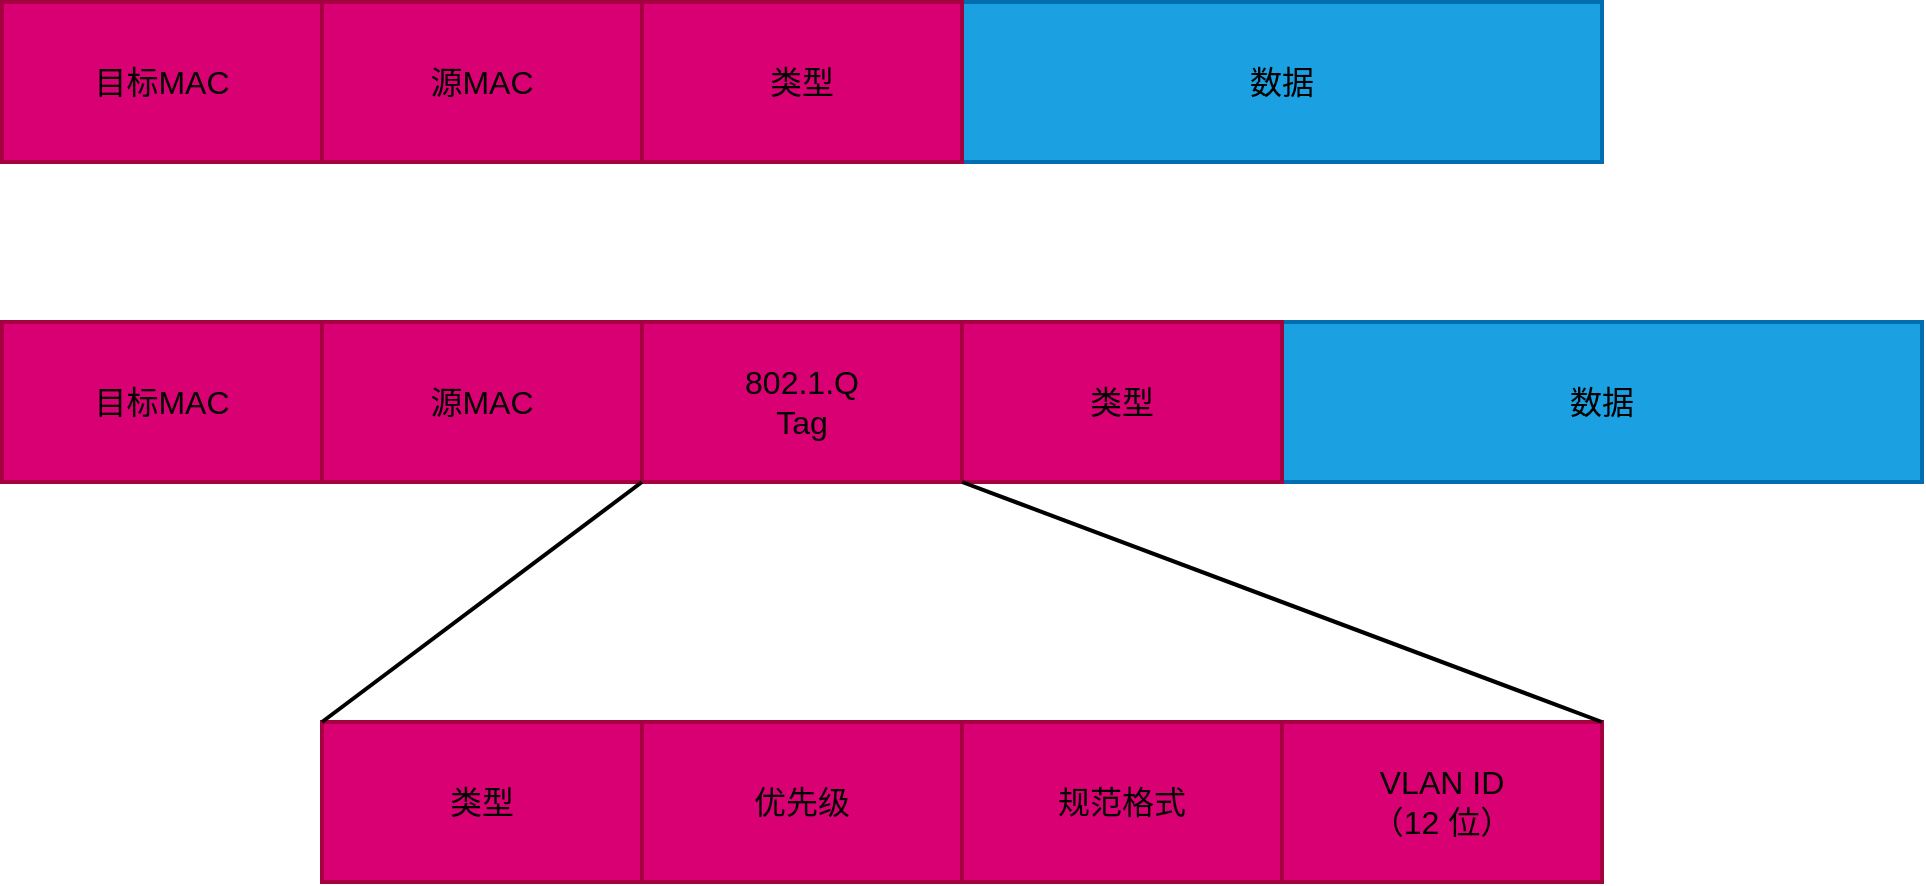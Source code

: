 <mxfile version="14.4.3" type="device"><diagram id="Tmu8aIu5qTsaYOHZ-IUj" name="第 1 页"><mxGraphModel dx="1422" dy="1991" grid="1" gridSize="10" guides="1" tooltips="1" connect="1" arrows="1" fold="1" page="1" pageScale="1" pageWidth="827" pageHeight="1169" math="0" shadow="0"><root><mxCell id="0"/><mxCell id="1" parent="0"/><mxCell id="oi9iTVJwRHlhdSDzuZwG-1" value="" style="rounded=0;whiteSpace=wrap;html=1;labelBackgroundColor=none;strokeColor=#006EAF;strokeWidth=2;fillColor=#1ba1e2;fontSize=16;align=center;fontColor=#ffffff;" vertex="1" parent="1"><mxGeometry x="680" y="-840" width="320" height="80" as="geometry"/></mxCell><mxCell id="oi9iTVJwRHlhdSDzuZwG-2" value="" style="rounded=0;whiteSpace=wrap;html=1;labelBackgroundColor=none;strokeColor=#A50040;strokeWidth=2;fillColor=#d80073;fontSize=16;align=center;fontColor=#ffffff;" vertex="1" parent="1"><mxGeometry x="200" y="-840" width="160" height="80" as="geometry"/></mxCell><mxCell id="oi9iTVJwRHlhdSDzuZwG-3" value="目标MAC" style="text;html=1;strokeColor=none;fillColor=none;align=center;verticalAlign=middle;whiteSpace=wrap;rounded=0;labelBackgroundColor=none;fontSize=16;strokeWidth=1;" vertex="1" parent="1"><mxGeometry x="200" y="-840" width="160" height="80" as="geometry"/></mxCell><mxCell id="oi9iTVJwRHlhdSDzuZwG-4" value="" style="rounded=0;whiteSpace=wrap;html=1;labelBackgroundColor=none;strokeColor=#A50040;strokeWidth=2;fillColor=#d80073;fontSize=16;align=center;fontColor=#ffffff;" vertex="1" parent="1"><mxGeometry x="360" y="-840" width="160" height="80" as="geometry"/></mxCell><mxCell id="oi9iTVJwRHlhdSDzuZwG-5" value="源MAC" style="text;html=1;strokeColor=none;fillColor=none;align=center;verticalAlign=middle;whiteSpace=wrap;rounded=0;labelBackgroundColor=none;fontSize=16;" vertex="1" parent="1"><mxGeometry x="360" y="-840" width="160" height="80" as="geometry"/></mxCell><mxCell id="oi9iTVJwRHlhdSDzuZwG-6" value="" style="rounded=0;whiteSpace=wrap;html=1;labelBackgroundColor=none;strokeColor=#A50040;strokeWidth=2;fillColor=#d80073;fontSize=16;align=center;fontColor=#ffffff;" vertex="1" parent="1"><mxGeometry x="520" y="-840" width="160" height="80" as="geometry"/></mxCell><mxCell id="oi9iTVJwRHlhdSDzuZwG-7" value="类型" style="text;html=1;strokeColor=none;fillColor=none;align=center;verticalAlign=middle;whiteSpace=wrap;rounded=0;labelBackgroundColor=none;fontSize=16;" vertex="1" parent="1"><mxGeometry x="520" y="-840" width="160" height="80" as="geometry"/></mxCell><mxCell id="oi9iTVJwRHlhdSDzuZwG-8" value="数据" style="text;html=1;strokeColor=none;fillColor=none;align=center;verticalAlign=middle;whiteSpace=wrap;rounded=0;labelBackgroundColor=none;fontSize=16;" vertex="1" parent="1"><mxGeometry x="680" y="-840" width="320" height="80" as="geometry"/></mxCell><mxCell id="oi9iTVJwRHlhdSDzuZwG-9" value="" style="rounded=0;whiteSpace=wrap;html=1;labelBackgroundColor=none;strokeColor=#006EAF;strokeWidth=2;fillColor=#1ba1e2;fontSize=16;align=center;fontColor=#ffffff;" vertex="1" parent="1"><mxGeometry x="840" y="-680" width="320" height="80" as="geometry"/></mxCell><mxCell id="oi9iTVJwRHlhdSDzuZwG-10" value="" style="rounded=0;whiteSpace=wrap;html=1;labelBackgroundColor=none;strokeColor=#A50040;strokeWidth=2;fillColor=#d80073;fontSize=16;align=center;fontColor=#ffffff;" vertex="1" parent="1"><mxGeometry x="200" y="-680" width="160" height="80" as="geometry"/></mxCell><mxCell id="oi9iTVJwRHlhdSDzuZwG-11" value="目标MAC" style="text;html=1;strokeColor=none;fillColor=none;align=center;verticalAlign=middle;whiteSpace=wrap;rounded=0;labelBackgroundColor=none;fontSize=16;strokeWidth=1;" vertex="1" parent="1"><mxGeometry x="200" y="-680" width="160" height="80" as="geometry"/></mxCell><mxCell id="oi9iTVJwRHlhdSDzuZwG-12" value="" style="rounded=0;whiteSpace=wrap;html=1;labelBackgroundColor=none;strokeColor=#A50040;strokeWidth=2;fillColor=#d80073;fontSize=16;align=center;fontColor=#ffffff;" vertex="1" parent="1"><mxGeometry x="360" y="-680" width="160" height="80" as="geometry"/></mxCell><mxCell id="oi9iTVJwRHlhdSDzuZwG-13" value="源MAC" style="text;html=1;strokeColor=none;fillColor=none;align=center;verticalAlign=middle;whiteSpace=wrap;rounded=0;labelBackgroundColor=none;fontSize=16;" vertex="1" parent="1"><mxGeometry x="360" y="-680" width="160" height="80" as="geometry"/></mxCell><mxCell id="oi9iTVJwRHlhdSDzuZwG-14" value="" style="rounded=0;whiteSpace=wrap;html=1;labelBackgroundColor=none;strokeColor=#A50040;strokeWidth=2;fillColor=#d80073;fontSize=16;align=center;fontColor=#ffffff;" vertex="1" parent="1"><mxGeometry x="680" y="-680" width="160" height="80" as="geometry"/></mxCell><mxCell id="oi9iTVJwRHlhdSDzuZwG-15" value="类型" style="text;html=1;strokeColor=none;fillColor=none;align=center;verticalAlign=middle;whiteSpace=wrap;rounded=0;labelBackgroundColor=none;fontSize=16;" vertex="1" parent="1"><mxGeometry x="680" y="-680" width="160" height="80" as="geometry"/></mxCell><mxCell id="oi9iTVJwRHlhdSDzuZwG-16" value="数据" style="text;html=1;strokeColor=none;fillColor=none;align=center;verticalAlign=middle;whiteSpace=wrap;rounded=0;labelBackgroundColor=none;fontSize=16;" vertex="1" parent="1"><mxGeometry x="840" y="-680" width="320" height="80" as="geometry"/></mxCell><mxCell id="oi9iTVJwRHlhdSDzuZwG-17" value="" style="rounded=0;whiteSpace=wrap;html=1;labelBackgroundColor=none;strokeColor=#A50040;strokeWidth=2;fillColor=#d80073;fontSize=16;align=center;fontColor=#ffffff;" vertex="1" parent="1"><mxGeometry x="520" y="-680" width="160" height="80" as="geometry"/></mxCell><mxCell id="oi9iTVJwRHlhdSDzuZwG-18" value="802.1.Q&lt;br&gt;Tag" style="text;html=1;strokeColor=none;fillColor=none;align=center;verticalAlign=middle;whiteSpace=wrap;rounded=0;labelBackgroundColor=none;fontSize=16;" vertex="1" parent="1"><mxGeometry x="520" y="-680" width="160" height="80" as="geometry"/></mxCell><mxCell id="oi9iTVJwRHlhdSDzuZwG-19" value="" style="rounded=0;whiteSpace=wrap;html=1;labelBackgroundColor=none;strokeColor=#A50040;strokeWidth=2;fillColor=#d80073;fontSize=16;align=center;fontColor=#ffffff;" vertex="1" parent="1"><mxGeometry x="360" y="-480" width="160" height="80" as="geometry"/></mxCell><mxCell id="oi9iTVJwRHlhdSDzuZwG-20" value="类型" style="text;html=1;strokeColor=none;fillColor=none;align=center;verticalAlign=middle;whiteSpace=wrap;rounded=0;labelBackgroundColor=none;fontSize=16;strokeWidth=1;" vertex="1" parent="1"><mxGeometry x="360" y="-480" width="160" height="80" as="geometry"/></mxCell><mxCell id="oi9iTVJwRHlhdSDzuZwG-21" value="" style="rounded=0;whiteSpace=wrap;html=1;labelBackgroundColor=none;strokeColor=#A50040;strokeWidth=2;fillColor=#d80073;fontSize=16;align=center;fontColor=#ffffff;" vertex="1" parent="1"><mxGeometry x="520" y="-480" width="160" height="80" as="geometry"/></mxCell><mxCell id="oi9iTVJwRHlhdSDzuZwG-22" value="优先级" style="text;html=1;strokeColor=none;fillColor=none;align=center;verticalAlign=middle;whiteSpace=wrap;rounded=0;labelBackgroundColor=none;fontSize=16;" vertex="1" parent="1"><mxGeometry x="520" y="-480" width="160" height="80" as="geometry"/></mxCell><mxCell id="oi9iTVJwRHlhdSDzuZwG-23" value="" style="rounded=0;whiteSpace=wrap;html=1;labelBackgroundColor=none;strokeColor=#A50040;strokeWidth=2;fillColor=#d80073;fontSize=16;align=center;fontColor=#ffffff;" vertex="1" parent="1"><mxGeometry x="840" y="-480" width="160" height="80" as="geometry"/></mxCell><mxCell id="oi9iTVJwRHlhdSDzuZwG-24" value="VLAN ID&lt;br&gt;（12 位）" style="text;html=1;strokeColor=none;fillColor=none;align=center;verticalAlign=middle;whiteSpace=wrap;rounded=0;labelBackgroundColor=none;fontSize=16;" vertex="1" parent="1"><mxGeometry x="840" y="-480" width="160" height="80" as="geometry"/></mxCell><mxCell id="oi9iTVJwRHlhdSDzuZwG-25" value="" style="rounded=0;whiteSpace=wrap;html=1;labelBackgroundColor=none;strokeColor=#A50040;strokeWidth=2;fillColor=#d80073;fontSize=16;align=center;fontColor=#ffffff;" vertex="1" parent="1"><mxGeometry x="680" y="-480" width="160" height="80" as="geometry"/></mxCell><mxCell id="oi9iTVJwRHlhdSDzuZwG-26" value="规范格式" style="text;html=1;strokeColor=none;fillColor=none;align=center;verticalAlign=middle;whiteSpace=wrap;rounded=0;labelBackgroundColor=none;fontSize=16;" vertex="1" parent="1"><mxGeometry x="680" y="-480" width="160" height="80" as="geometry"/></mxCell><mxCell id="oi9iTVJwRHlhdSDzuZwG-27" value="" style="endArrow=none;html=1;strokeWidth=2;exitX=0;exitY=0;exitDx=0;exitDy=0;" edge="1" parent="1" source="oi9iTVJwRHlhdSDzuZwG-20"><mxGeometry width="50" height="50" relative="1" as="geometry"><mxPoint x="470" y="-550" as="sourcePoint"/><mxPoint x="520" y="-600" as="targetPoint"/></mxGeometry></mxCell><mxCell id="oi9iTVJwRHlhdSDzuZwG-28" value="" style="endArrow=none;html=1;strokeWidth=2;exitX=1;exitY=0;exitDx=0;exitDy=0;" edge="1" parent="1" source="oi9iTVJwRHlhdSDzuZwG-24"><mxGeometry width="50" height="50" relative="1" as="geometry"><mxPoint x="520" y="-480" as="sourcePoint"/><mxPoint x="680" y="-600" as="targetPoint"/></mxGeometry></mxCell></root></mxGraphModel></diagram></mxfile>